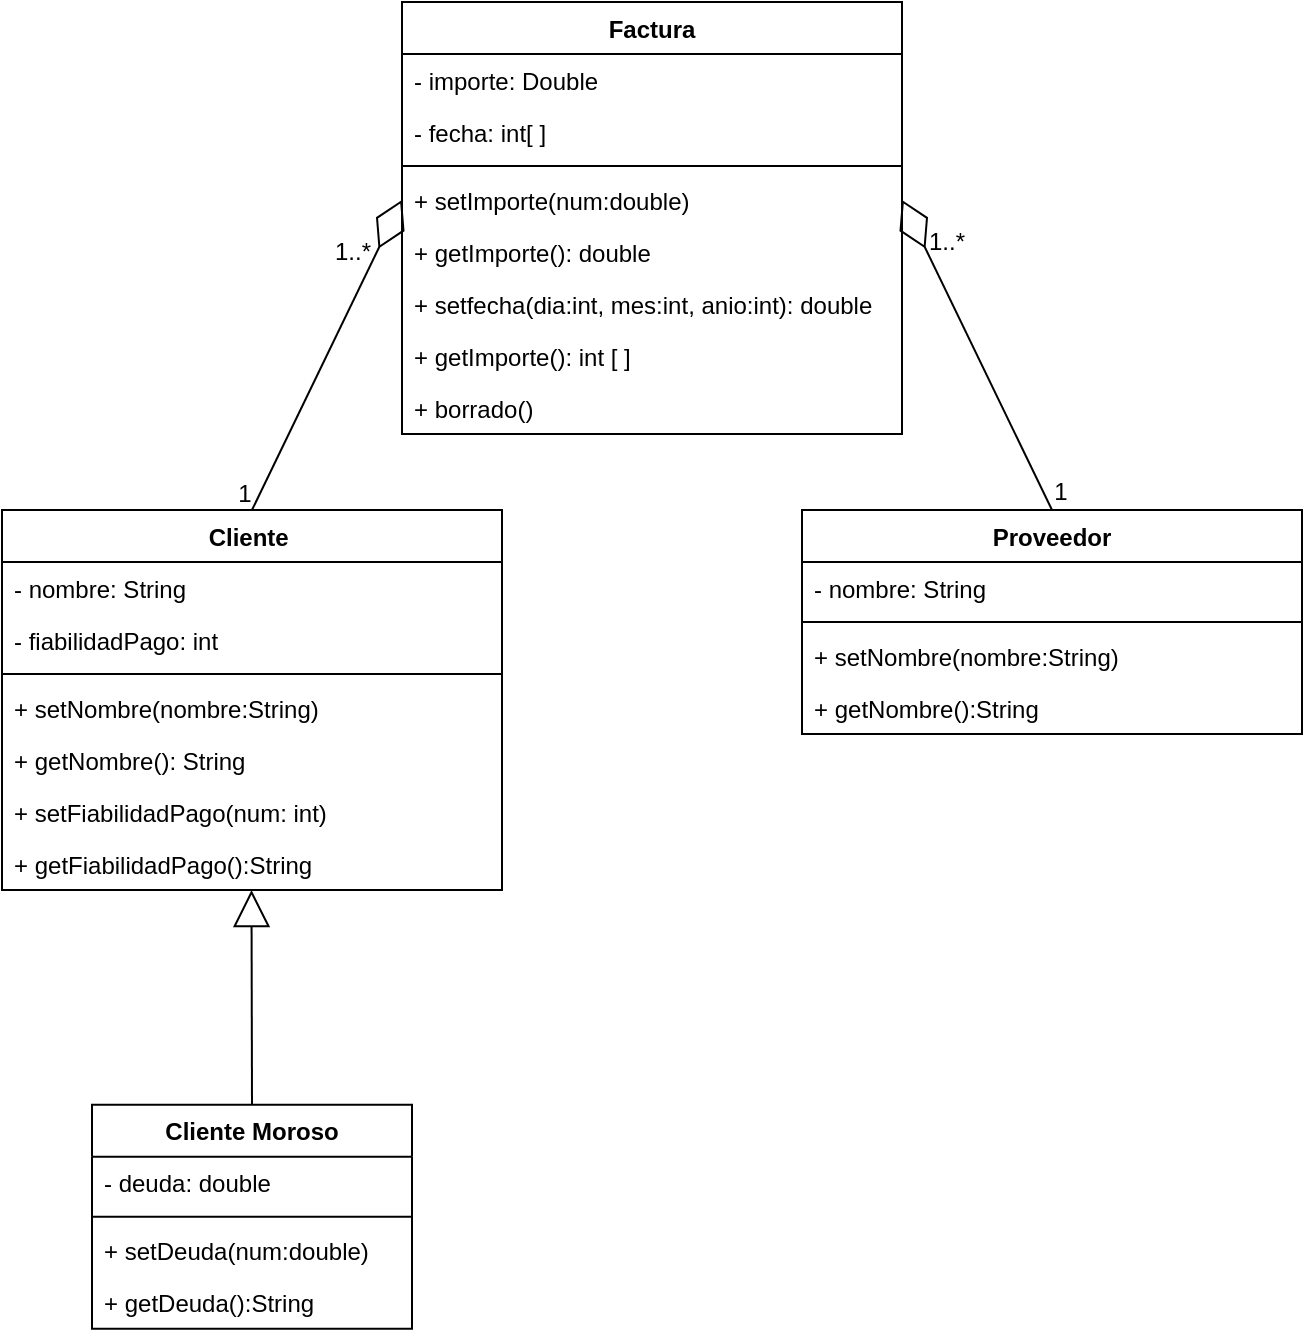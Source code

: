 <mxfile version="21.6.1" type="device">
  <diagram name="Página-1" id="QNsislwgXs8uBAMColSV">
    <mxGraphModel dx="1311" dy="1599" grid="1" gridSize="10" guides="1" tooltips="1" connect="1" arrows="1" fold="1" page="1" pageScale="1" pageWidth="1169" pageHeight="827" math="0" shadow="0">
      <root>
        <mxCell id="0" />
        <mxCell id="1" parent="0" />
        <mxCell id="KaK2cbXY_5mzCYp2UDaO-16" value="Cliente Moroso" style="swimlane;fontStyle=1;align=center;verticalAlign=top;childLayout=stackLayout;horizontal=1;startSize=26;horizontalStack=0;resizeParent=1;resizeParentMax=0;resizeLast=0;collapsible=1;marginBottom=0;whiteSpace=wrap;html=1;" vertex="1" parent="1">
          <mxGeometry x="415" y="491.32" width="160" height="112" as="geometry" />
        </mxCell>
        <mxCell id="KaK2cbXY_5mzCYp2UDaO-17" value="- deuda: double" style="text;strokeColor=none;fillColor=none;align=left;verticalAlign=top;spacingLeft=4;spacingRight=4;overflow=hidden;rotatable=0;points=[[0,0.5],[1,0.5]];portConstraint=eastwest;whiteSpace=wrap;html=1;" vertex="1" parent="KaK2cbXY_5mzCYp2UDaO-16">
          <mxGeometry y="26" width="160" height="26" as="geometry" />
        </mxCell>
        <mxCell id="KaK2cbXY_5mzCYp2UDaO-18" value="" style="line;strokeWidth=1;fillColor=none;align=left;verticalAlign=middle;spacingTop=-1;spacingLeft=3;spacingRight=3;rotatable=0;labelPosition=right;points=[];portConstraint=eastwest;strokeColor=inherit;" vertex="1" parent="KaK2cbXY_5mzCYp2UDaO-16">
          <mxGeometry y="52" width="160" height="8" as="geometry" />
        </mxCell>
        <mxCell id="KaK2cbXY_5mzCYp2UDaO-19" value="+ setDeuda(num:double)" style="text;strokeColor=none;fillColor=none;align=left;verticalAlign=top;spacingLeft=4;spacingRight=4;overflow=hidden;rotatable=0;points=[[0,0.5],[1,0.5]];portConstraint=eastwest;whiteSpace=wrap;html=1;" vertex="1" parent="KaK2cbXY_5mzCYp2UDaO-16">
          <mxGeometry y="60" width="160" height="26" as="geometry" />
        </mxCell>
        <mxCell id="KaK2cbXY_5mzCYp2UDaO-21" value="+ getDeuda():String" style="text;strokeColor=none;fillColor=none;align=left;verticalAlign=top;spacingLeft=4;spacingRight=4;overflow=hidden;rotatable=0;points=[[0,0.5],[1,0.5]];portConstraint=eastwest;whiteSpace=wrap;html=1;" vertex="1" parent="KaK2cbXY_5mzCYp2UDaO-16">
          <mxGeometry y="86" width="160" height="26" as="geometry" />
        </mxCell>
        <mxCell id="KaK2cbXY_5mzCYp2UDaO-22" value="Cliente&amp;nbsp;" style="swimlane;fontStyle=1;align=center;verticalAlign=top;childLayout=stackLayout;horizontal=1;startSize=26;horizontalStack=0;resizeParent=1;resizeParentMax=0;resizeLast=0;collapsible=1;marginBottom=0;whiteSpace=wrap;html=1;" vertex="1" parent="1">
          <mxGeometry x="370" y="194" width="250" height="190" as="geometry" />
        </mxCell>
        <mxCell id="KaK2cbXY_5mzCYp2UDaO-23" value="- nombre: String" style="text;strokeColor=none;fillColor=none;align=left;verticalAlign=top;spacingLeft=4;spacingRight=4;overflow=hidden;rotatable=0;points=[[0,0.5],[1,0.5]];portConstraint=eastwest;whiteSpace=wrap;html=1;" vertex="1" parent="KaK2cbXY_5mzCYp2UDaO-22">
          <mxGeometry y="26" width="250" height="26" as="geometry" />
        </mxCell>
        <mxCell id="KaK2cbXY_5mzCYp2UDaO-27" value="- fiabilidadPago: int" style="text;strokeColor=none;fillColor=none;align=left;verticalAlign=top;spacingLeft=4;spacingRight=4;overflow=hidden;rotatable=0;points=[[0,0.5],[1,0.5]];portConstraint=eastwest;whiteSpace=wrap;html=1;" vertex="1" parent="KaK2cbXY_5mzCYp2UDaO-22">
          <mxGeometry y="52" width="250" height="26" as="geometry" />
        </mxCell>
        <mxCell id="KaK2cbXY_5mzCYp2UDaO-24" value="" style="line;strokeWidth=1;fillColor=none;align=left;verticalAlign=middle;spacingTop=-1;spacingLeft=3;spacingRight=3;rotatable=0;labelPosition=right;points=[];portConstraint=eastwest;strokeColor=inherit;" vertex="1" parent="KaK2cbXY_5mzCYp2UDaO-22">
          <mxGeometry y="78" width="250" height="8" as="geometry" />
        </mxCell>
        <mxCell id="KaK2cbXY_5mzCYp2UDaO-25" value="+ setNombre(nombre:String)" style="text;strokeColor=none;fillColor=none;align=left;verticalAlign=top;spacingLeft=4;spacingRight=4;overflow=hidden;rotatable=0;points=[[0,0.5],[1,0.5]];portConstraint=eastwest;whiteSpace=wrap;html=1;" vertex="1" parent="KaK2cbXY_5mzCYp2UDaO-22">
          <mxGeometry y="86" width="250" height="26" as="geometry" />
        </mxCell>
        <mxCell id="KaK2cbXY_5mzCYp2UDaO-29" value="+ getNombre(): String" style="text;strokeColor=none;fillColor=none;align=left;verticalAlign=top;spacingLeft=4;spacingRight=4;overflow=hidden;rotatable=0;points=[[0,0.5],[1,0.5]];portConstraint=eastwest;whiteSpace=wrap;html=1;" vertex="1" parent="KaK2cbXY_5mzCYp2UDaO-22">
          <mxGeometry y="112" width="250" height="26" as="geometry" />
        </mxCell>
        <mxCell id="KaK2cbXY_5mzCYp2UDaO-26" value="+ setFiabilidadPago(num: int)" style="text;strokeColor=none;fillColor=none;align=left;verticalAlign=top;spacingLeft=4;spacingRight=4;overflow=hidden;rotatable=0;points=[[0,0.5],[1,0.5]];portConstraint=eastwest;whiteSpace=wrap;html=1;" vertex="1" parent="KaK2cbXY_5mzCYp2UDaO-22">
          <mxGeometry y="138" width="250" height="26" as="geometry" />
        </mxCell>
        <mxCell id="KaK2cbXY_5mzCYp2UDaO-28" value="+ getFiabilidadPago():String" style="text;strokeColor=none;fillColor=none;align=left;verticalAlign=top;spacingLeft=4;spacingRight=4;overflow=hidden;rotatable=0;points=[[0,0.5],[1,0.5]];portConstraint=eastwest;whiteSpace=wrap;html=1;" vertex="1" parent="KaK2cbXY_5mzCYp2UDaO-22">
          <mxGeometry y="164" width="250" height="26" as="geometry" />
        </mxCell>
        <mxCell id="KaK2cbXY_5mzCYp2UDaO-30" value="Proveedor" style="swimlane;fontStyle=1;align=center;verticalAlign=top;childLayout=stackLayout;horizontal=1;startSize=26;horizontalStack=0;resizeParent=1;resizeParentMax=0;resizeLast=0;collapsible=1;marginBottom=0;whiteSpace=wrap;html=1;" vertex="1" parent="1">
          <mxGeometry x="770" y="194" width="250" height="112" as="geometry" />
        </mxCell>
        <mxCell id="KaK2cbXY_5mzCYp2UDaO-31" value="- nombre: String" style="text;strokeColor=none;fillColor=none;align=left;verticalAlign=top;spacingLeft=4;spacingRight=4;overflow=hidden;rotatable=0;points=[[0,0.5],[1,0.5]];portConstraint=eastwest;whiteSpace=wrap;html=1;" vertex="1" parent="KaK2cbXY_5mzCYp2UDaO-30">
          <mxGeometry y="26" width="250" height="26" as="geometry" />
        </mxCell>
        <mxCell id="KaK2cbXY_5mzCYp2UDaO-33" value="" style="line;strokeWidth=1;fillColor=none;align=left;verticalAlign=middle;spacingTop=-1;spacingLeft=3;spacingRight=3;rotatable=0;labelPosition=right;points=[];portConstraint=eastwest;strokeColor=inherit;" vertex="1" parent="KaK2cbXY_5mzCYp2UDaO-30">
          <mxGeometry y="52" width="250" height="8" as="geometry" />
        </mxCell>
        <mxCell id="KaK2cbXY_5mzCYp2UDaO-34" value="+ setNombre(nombre:String)" style="text;strokeColor=none;fillColor=none;align=left;verticalAlign=top;spacingLeft=4;spacingRight=4;overflow=hidden;rotatable=0;points=[[0,0.5],[1,0.5]];portConstraint=eastwest;whiteSpace=wrap;html=1;" vertex="1" parent="KaK2cbXY_5mzCYp2UDaO-30">
          <mxGeometry y="60" width="250" height="26" as="geometry" />
        </mxCell>
        <mxCell id="KaK2cbXY_5mzCYp2UDaO-35" value="+ getNombre():String" style="text;strokeColor=none;fillColor=none;align=left;verticalAlign=top;spacingLeft=4;spacingRight=4;overflow=hidden;rotatable=0;points=[[0,0.5],[1,0.5]];portConstraint=eastwest;whiteSpace=wrap;html=1;" vertex="1" parent="KaK2cbXY_5mzCYp2UDaO-30">
          <mxGeometry y="86" width="250" height="26" as="geometry" />
        </mxCell>
        <mxCell id="KaK2cbXY_5mzCYp2UDaO-38" value="Factura" style="swimlane;fontStyle=1;align=center;verticalAlign=top;childLayout=stackLayout;horizontal=1;startSize=26;horizontalStack=0;resizeParent=1;resizeParentMax=0;resizeLast=0;collapsible=1;marginBottom=0;whiteSpace=wrap;html=1;" vertex="1" parent="1">
          <mxGeometry x="570" y="-60" width="250" height="216" as="geometry" />
        </mxCell>
        <mxCell id="KaK2cbXY_5mzCYp2UDaO-39" value="- importe: Double" style="text;strokeColor=none;fillColor=none;align=left;verticalAlign=top;spacingLeft=4;spacingRight=4;overflow=hidden;rotatable=0;points=[[0,0.5],[1,0.5]];portConstraint=eastwest;whiteSpace=wrap;html=1;" vertex="1" parent="KaK2cbXY_5mzCYp2UDaO-38">
          <mxGeometry y="26" width="250" height="26" as="geometry" />
        </mxCell>
        <mxCell id="KaK2cbXY_5mzCYp2UDaO-45" value="- fecha: int[ ]" style="text;strokeColor=none;fillColor=none;align=left;verticalAlign=top;spacingLeft=4;spacingRight=4;overflow=hidden;rotatable=0;points=[[0,0.5],[1,0.5]];portConstraint=eastwest;whiteSpace=wrap;html=1;" vertex="1" parent="KaK2cbXY_5mzCYp2UDaO-38">
          <mxGeometry y="52" width="250" height="26" as="geometry" />
        </mxCell>
        <mxCell id="KaK2cbXY_5mzCYp2UDaO-40" value="" style="line;strokeWidth=1;fillColor=none;align=left;verticalAlign=middle;spacingTop=-1;spacingLeft=3;spacingRight=3;rotatable=0;labelPosition=right;points=[];portConstraint=eastwest;strokeColor=inherit;" vertex="1" parent="KaK2cbXY_5mzCYp2UDaO-38">
          <mxGeometry y="78" width="250" height="8" as="geometry" />
        </mxCell>
        <mxCell id="KaK2cbXY_5mzCYp2UDaO-41" value="+ setImporte(num:double)" style="text;strokeColor=none;fillColor=none;align=left;verticalAlign=top;spacingLeft=4;spacingRight=4;overflow=hidden;rotatable=0;points=[[0,0.5],[1,0.5]];portConstraint=eastwest;whiteSpace=wrap;html=1;" vertex="1" parent="KaK2cbXY_5mzCYp2UDaO-38">
          <mxGeometry y="86" width="250" height="26" as="geometry" />
        </mxCell>
        <mxCell id="KaK2cbXY_5mzCYp2UDaO-42" value="+ getImporte(): double" style="text;strokeColor=none;fillColor=none;align=left;verticalAlign=top;spacingLeft=4;spacingRight=4;overflow=hidden;rotatable=0;points=[[0,0.5],[1,0.5]];portConstraint=eastwest;whiteSpace=wrap;html=1;" vertex="1" parent="KaK2cbXY_5mzCYp2UDaO-38">
          <mxGeometry y="112" width="250" height="26" as="geometry" />
        </mxCell>
        <mxCell id="KaK2cbXY_5mzCYp2UDaO-46" value="+ setfecha(dia:int, mes:int, anio:int): double" style="text;strokeColor=none;fillColor=none;align=left;verticalAlign=top;spacingLeft=4;spacingRight=4;overflow=hidden;rotatable=0;points=[[0,0.5],[1,0.5]];portConstraint=eastwest;whiteSpace=wrap;html=1;" vertex="1" parent="KaK2cbXY_5mzCYp2UDaO-38">
          <mxGeometry y="138" width="250" height="26" as="geometry" />
        </mxCell>
        <mxCell id="KaK2cbXY_5mzCYp2UDaO-47" value="+ getImporte(): int [ ]" style="text;strokeColor=none;fillColor=none;align=left;verticalAlign=top;spacingLeft=4;spacingRight=4;overflow=hidden;rotatable=0;points=[[0,0.5],[1,0.5]];portConstraint=eastwest;whiteSpace=wrap;html=1;" vertex="1" parent="KaK2cbXY_5mzCYp2UDaO-38">
          <mxGeometry y="164" width="250" height="26" as="geometry" />
        </mxCell>
        <mxCell id="KaK2cbXY_5mzCYp2UDaO-54" value="+ borrado()" style="text;strokeColor=none;fillColor=none;align=left;verticalAlign=top;spacingLeft=4;spacingRight=4;overflow=hidden;rotatable=0;points=[[0,0.5],[1,0.5]];portConstraint=eastwest;whiteSpace=wrap;html=1;" vertex="1" parent="KaK2cbXY_5mzCYp2UDaO-38">
          <mxGeometry y="190" width="250" height="26" as="geometry" />
        </mxCell>
        <mxCell id="KaK2cbXY_5mzCYp2UDaO-48" value="" style="endArrow=diamondThin;endFill=0;endSize=24;html=1;rounded=0;entryX=0;entryY=0.5;entryDx=0;entryDy=0;exitX=0.5;exitY=0;exitDx=0;exitDy=0;" edge="1" parent="1" source="KaK2cbXY_5mzCYp2UDaO-22" target="KaK2cbXY_5mzCYp2UDaO-41">
          <mxGeometry width="160" relative="1" as="geometry">
            <mxPoint x="500" y="190" as="sourcePoint" />
            <mxPoint x="610" y="190" as="targetPoint" />
          </mxGeometry>
        </mxCell>
        <mxCell id="KaK2cbXY_5mzCYp2UDaO-49" value="" style="endArrow=diamondThin;endFill=0;endSize=24;html=1;rounded=0;entryX=1;entryY=0.5;entryDx=0;entryDy=0;exitX=0.5;exitY=0;exitDx=0;exitDy=0;" edge="1" parent="1" source="KaK2cbXY_5mzCYp2UDaO-30" target="KaK2cbXY_5mzCYp2UDaO-41">
          <mxGeometry width="160" relative="1" as="geometry">
            <mxPoint x="870" y="155" as="sourcePoint" />
            <mxPoint x="950" y="-40" as="targetPoint" />
          </mxGeometry>
        </mxCell>
        <mxCell id="KaK2cbXY_5mzCYp2UDaO-50" value="1" style="text;html=1;align=center;verticalAlign=middle;resizable=0;points=[];autosize=1;strokeColor=none;fillColor=none;" vertex="1" parent="1">
          <mxGeometry x="476" y="171" width="30" height="30" as="geometry" />
        </mxCell>
        <mxCell id="KaK2cbXY_5mzCYp2UDaO-51" value="1..*" style="text;html=1;align=center;verticalAlign=middle;resizable=0;points=[];autosize=1;strokeColor=none;fillColor=none;" vertex="1" parent="1">
          <mxGeometry x="525" y="50" width="40" height="30" as="geometry" />
        </mxCell>
        <mxCell id="KaK2cbXY_5mzCYp2UDaO-52" value="1" style="text;html=1;align=center;verticalAlign=middle;resizable=0;points=[];autosize=1;strokeColor=none;fillColor=none;" vertex="1" parent="1">
          <mxGeometry x="884" y="170" width="30" height="30" as="geometry" />
        </mxCell>
        <mxCell id="KaK2cbXY_5mzCYp2UDaO-53" value="1..*" style="text;html=1;align=center;verticalAlign=middle;resizable=0;points=[];autosize=1;strokeColor=none;fillColor=none;" vertex="1" parent="1">
          <mxGeometry x="822" y="45" width="40" height="30" as="geometry" />
        </mxCell>
        <mxCell id="KaK2cbXY_5mzCYp2UDaO-55" value="" style="endArrow=block;endSize=16;endFill=0;html=1;rounded=0;exitX=0.5;exitY=0;exitDx=0;exitDy=0;entryX=0.499;entryY=1;entryDx=0;entryDy=0;entryPerimeter=0;" edge="1" parent="1" source="KaK2cbXY_5mzCYp2UDaO-16" target="KaK2cbXY_5mzCYp2UDaO-28">
          <mxGeometry width="160" relative="1" as="geometry">
            <mxPoint x="570" y="260" as="sourcePoint" />
            <mxPoint x="730" y="260" as="targetPoint" />
          </mxGeometry>
        </mxCell>
      </root>
    </mxGraphModel>
  </diagram>
</mxfile>
